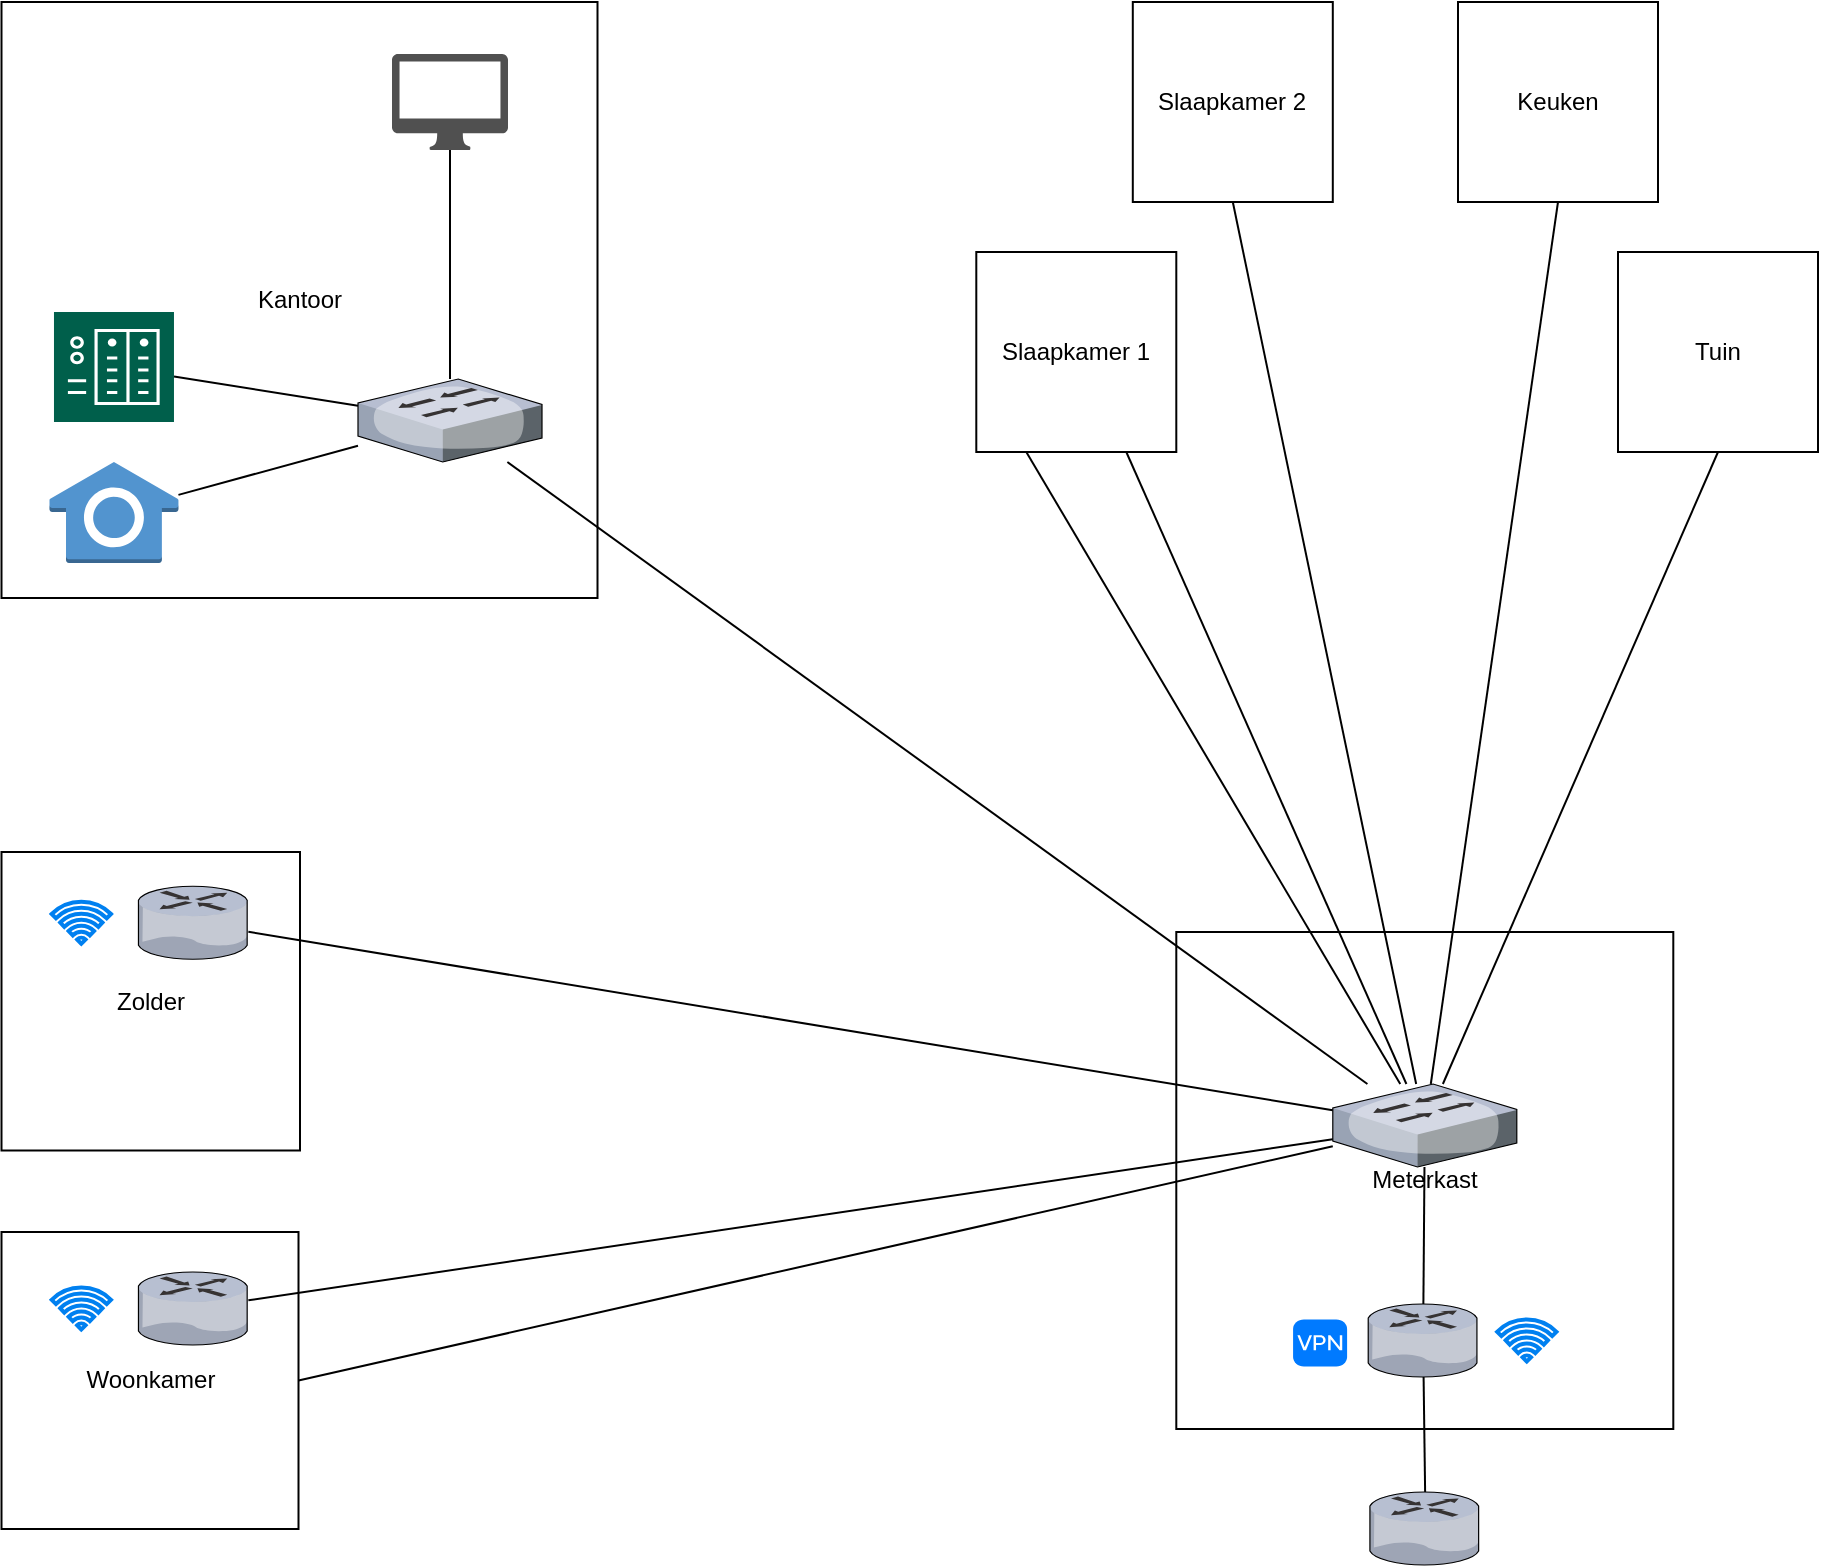 <mxfile version="24.7.7">
  <diagram name="Pagina-1" id="_MS5uMN3BVn3eXZe9uA_">
    <mxGraphModel dx="1363" dy="964" grid="1" gridSize="10" guides="1" tooltips="1" connect="1" arrows="1" fold="1" page="1" pageScale="1" pageWidth="1169" pageHeight="826" math="0" shadow="0">
      <root>
        <mxCell id="0" />
        <mxCell id="1" parent="0" />
        <mxCell id="ksKu6d5S_6dnysmGutsk-37" value="Meterkast" style="whiteSpace=wrap;html=1;aspect=fixed;" vertex="1" parent="1">
          <mxGeometry x="829.15" y="480" width="248.5" height="248.5" as="geometry" />
        </mxCell>
        <mxCell id="ksKu6d5S_6dnysmGutsk-1" value="" style="verticalLabelPosition=bottom;sketch=0;aspect=fixed;html=1;verticalAlign=top;strokeColor=none;align=center;outlineConnect=0;shape=mxgraph.citrix.router;" vertex="1" parent="1">
          <mxGeometry x="925.9" y="760" width="55" height="36.5" as="geometry" />
        </mxCell>
        <mxCell id="ksKu6d5S_6dnysmGutsk-3" value="" style="verticalLabelPosition=bottom;sketch=0;aspect=fixed;html=1;verticalAlign=top;strokeColor=none;align=center;outlineConnect=0;shape=mxgraph.citrix.router;" vertex="1" parent="1">
          <mxGeometry x="925.05" y="666" width="55" height="36.5" as="geometry" />
        </mxCell>
        <mxCell id="ksKu6d5S_6dnysmGutsk-6" value="" style="endArrow=none;html=1;rounded=0;entryX=0.503;entryY=0;entryDx=0;entryDy=0;entryPerimeter=0;" edge="1" parent="1" source="ksKu6d5S_6dnysmGutsk-3" target="ksKu6d5S_6dnysmGutsk-1">
          <mxGeometry width="50" height="50" relative="1" as="geometry">
            <mxPoint x="908" y="477" as="sourcePoint" />
            <mxPoint x="907.681" y="620" as="targetPoint" />
          </mxGeometry>
        </mxCell>
        <mxCell id="ksKu6d5S_6dnysmGutsk-7" value="" style="verticalLabelPosition=bottom;sketch=0;aspect=fixed;html=1;verticalAlign=top;strokeColor=none;align=center;outlineConnect=0;shape=mxgraph.citrix.switch;" vertex="1" parent="1">
          <mxGeometry x="907.4" y="556" width="92" height="41.5" as="geometry" />
        </mxCell>
        <mxCell id="ksKu6d5S_6dnysmGutsk-8" value="" style="endArrow=none;html=1;rounded=0;" edge="1" parent="1" source="ksKu6d5S_6dnysmGutsk-3" target="ksKu6d5S_6dnysmGutsk-7">
          <mxGeometry width="50" height="50" relative="1" as="geometry">
            <mxPoint x="465.9" y="476" as="sourcePoint" />
            <mxPoint x="515.9" y="426" as="targetPoint" />
          </mxGeometry>
        </mxCell>
        <mxCell id="ksKu6d5S_6dnysmGutsk-9" value="Keuken" style="whiteSpace=wrap;html=1;aspect=fixed;" vertex="1" parent="1">
          <mxGeometry x="970" y="15" width="100" height="100" as="geometry" />
        </mxCell>
        <mxCell id="ksKu6d5S_6dnysmGutsk-10" value="Woonkamer" style="whiteSpace=wrap;html=1;aspect=fixed;" vertex="1" parent="1">
          <mxGeometry x="241.75" y="630" width="148.5" height="148.5" as="geometry" />
        </mxCell>
        <mxCell id="ksKu6d5S_6dnysmGutsk-11" value="Slaapkamer 1" style="whiteSpace=wrap;html=1;aspect=fixed;" vertex="1" parent="1">
          <mxGeometry x="729.15" y="140" width="100" height="100" as="geometry" />
        </mxCell>
        <mxCell id="ksKu6d5S_6dnysmGutsk-12" value="Slaapkamer 2" style="whiteSpace=wrap;html=1;aspect=fixed;" vertex="1" parent="1">
          <mxGeometry x="807.4" y="15" width="100" height="100" as="geometry" />
        </mxCell>
        <mxCell id="ksKu6d5S_6dnysmGutsk-13" value="Kantoor" style="whiteSpace=wrap;html=1;aspect=fixed;" vertex="1" parent="1">
          <mxGeometry x="241.75" y="15" width="298" height="298" as="geometry" />
        </mxCell>
        <mxCell id="ksKu6d5S_6dnysmGutsk-15" value="" style="endArrow=none;html=1;rounded=0;exitX=0.5;exitY=1;exitDx=0;exitDy=0;" edge="1" parent="1" source="ksKu6d5S_6dnysmGutsk-9" target="ksKu6d5S_6dnysmGutsk-7">
          <mxGeometry width="50" height="50" relative="1" as="geometry">
            <mxPoint x="466.75" y="455" as="sourcePoint" />
            <mxPoint x="516.75" y="405" as="targetPoint" />
          </mxGeometry>
        </mxCell>
        <mxCell id="ksKu6d5S_6dnysmGutsk-16" value="" style="endArrow=none;html=1;rounded=0;exitX=1;exitY=0.5;exitDx=0;exitDy=0;" edge="1" parent="1" source="ksKu6d5S_6dnysmGutsk-10" target="ksKu6d5S_6dnysmGutsk-7">
          <mxGeometry width="50" height="50" relative="1" as="geometry">
            <mxPoint x="250" y="697" as="sourcePoint" />
            <mxPoint x="872" y="412" as="targetPoint" />
          </mxGeometry>
        </mxCell>
        <mxCell id="ksKu6d5S_6dnysmGutsk-17" value="" style="endArrow=none;html=1;rounded=0;" edge="1" parent="1" source="ksKu6d5S_6dnysmGutsk-33" target="ksKu6d5S_6dnysmGutsk-7">
          <mxGeometry width="50" height="50" relative="1" as="geometry">
            <mxPoint x="250" y="590" as="sourcePoint" />
            <mxPoint x="872" y="404" as="targetPoint" />
          </mxGeometry>
        </mxCell>
        <mxCell id="ksKu6d5S_6dnysmGutsk-18" value="" style="endArrow=none;html=1;rounded=0;exitX=0.25;exitY=1;exitDx=0;exitDy=0;" edge="1" parent="1" source="ksKu6d5S_6dnysmGutsk-11" target="ksKu6d5S_6dnysmGutsk-7">
          <mxGeometry width="50" height="50" relative="1" as="geometry">
            <mxPoint x="296.75" y="560" as="sourcePoint" />
            <mxPoint x="918.75" y="398" as="targetPoint" />
          </mxGeometry>
        </mxCell>
        <mxCell id="ksKu6d5S_6dnysmGutsk-19" value="" style="endArrow=none;html=1;rounded=0;exitX=0.5;exitY=1;exitDx=0;exitDy=0;" edge="1" parent="1" source="ksKu6d5S_6dnysmGutsk-12" target="ksKu6d5S_6dnysmGutsk-7">
          <mxGeometry width="50" height="50" relative="1" as="geometry">
            <mxPoint x="296.75" y="457" as="sourcePoint" />
            <mxPoint x="918.75" y="391" as="targetPoint" />
          </mxGeometry>
        </mxCell>
        <mxCell id="ksKu6d5S_6dnysmGutsk-20" value="" style="endArrow=none;html=1;rounded=0;" edge="1" parent="1" source="ksKu6d5S_6dnysmGutsk-23" target="ksKu6d5S_6dnysmGutsk-7">
          <mxGeometry width="50" height="50" relative="1" as="geometry">
            <mxPoint x="460" y="250" as="sourcePoint" />
            <mxPoint x="872" y="387" as="targetPoint" />
          </mxGeometry>
        </mxCell>
        <mxCell id="ksKu6d5S_6dnysmGutsk-21" value="Zolder" style="whiteSpace=wrap;html=1;aspect=fixed;" vertex="1" parent="1">
          <mxGeometry x="241.75" y="440" width="149.25" height="149.25" as="geometry" />
        </mxCell>
        <mxCell id="ksKu6d5S_6dnysmGutsk-22" value="" style="endArrow=none;html=1;rounded=0;" edge="1" parent="1" source="ksKu6d5S_6dnysmGutsk-32" target="ksKu6d5S_6dnysmGutsk-7">
          <mxGeometry width="50" height="50" relative="1" as="geometry">
            <mxPoint x="250" y="200" as="sourcePoint" />
            <mxPoint x="872" y="378" as="targetPoint" />
          </mxGeometry>
        </mxCell>
        <mxCell id="ksKu6d5S_6dnysmGutsk-23" value="" style="verticalLabelPosition=bottom;sketch=0;aspect=fixed;html=1;verticalAlign=top;strokeColor=none;align=center;outlineConnect=0;shape=mxgraph.citrix.switch;" vertex="1" parent="1">
          <mxGeometry x="420" y="203.5" width="92" height="41.5" as="geometry" />
        </mxCell>
        <mxCell id="ksKu6d5S_6dnysmGutsk-25" value="" style="sketch=0;pointerEvents=1;shadow=0;dashed=0;html=1;strokeColor=none;fillColor=#005F4B;labelPosition=center;verticalLabelPosition=bottom;verticalAlign=top;align=center;outlineConnect=0;shape=mxgraph.veeam2.nas;" vertex="1" parent="1">
          <mxGeometry x="267.99" y="170" width="60" height="55" as="geometry" />
        </mxCell>
        <mxCell id="ksKu6d5S_6dnysmGutsk-26" value="" style="endArrow=none;html=1;rounded=0;" edge="1" parent="1" source="ksKu6d5S_6dnysmGutsk-23" target="ksKu6d5S_6dnysmGutsk-25">
          <mxGeometry width="50" height="50" relative="1" as="geometry">
            <mxPoint x="225.75" y="545" as="sourcePoint" />
            <mxPoint x="275.75" y="495" as="targetPoint" />
          </mxGeometry>
        </mxCell>
        <mxCell id="ksKu6d5S_6dnysmGutsk-27" value="" style="outlineConnect=0;dashed=0;verticalLabelPosition=bottom;verticalAlign=top;align=center;html=1;shape=mxgraph.aws3.alexa_smart_home_skill;fillColor=#5294CF;gradientColor=none;" vertex="1" parent="1">
          <mxGeometry x="265.75" y="245" width="64.47" height="50.5" as="geometry" />
        </mxCell>
        <mxCell id="ksKu6d5S_6dnysmGutsk-28" value="" style="endArrow=none;html=1;rounded=0;" edge="1" parent="1" source="ksKu6d5S_6dnysmGutsk-27" target="ksKu6d5S_6dnysmGutsk-23">
          <mxGeometry width="50" height="50" relative="1" as="geometry">
            <mxPoint x="225.75" y="545" as="sourcePoint" />
            <mxPoint x="275.75" y="495" as="targetPoint" />
          </mxGeometry>
        </mxCell>
        <mxCell id="ksKu6d5S_6dnysmGutsk-29" value="" style="html=1;verticalLabelPosition=bottom;align=center;labelBackgroundColor=#ffffff;verticalAlign=top;strokeWidth=2;strokeColor=#0080F0;shadow=0;dashed=0;shape=mxgraph.ios7.icons.wifi;pointerEvents=1" vertex="1" parent="1">
          <mxGeometry x="266.82" y="464.87" width="29.7" height="21" as="geometry" />
        </mxCell>
        <mxCell id="ksKu6d5S_6dnysmGutsk-30" value="" style="html=1;verticalLabelPosition=bottom;align=center;labelBackgroundColor=#ffffff;verticalAlign=top;strokeWidth=2;strokeColor=#0080F0;shadow=0;dashed=0;shape=mxgraph.ios7.icons.wifi;pointerEvents=1" vertex="1" parent="1">
          <mxGeometry x="989.55" y="673.75" width="29.7" height="21" as="geometry" />
        </mxCell>
        <mxCell id="ksKu6d5S_6dnysmGutsk-31" value="" style="html=1;verticalLabelPosition=bottom;align=center;labelBackgroundColor=#ffffff;verticalAlign=top;strokeWidth=2;strokeColor=#0080F0;shadow=0;dashed=0;shape=mxgraph.ios7.icons.wifi;pointerEvents=1" vertex="1" parent="1">
          <mxGeometry x="266.82" y="657.75" width="29.7" height="21" as="geometry" />
        </mxCell>
        <mxCell id="ksKu6d5S_6dnysmGutsk-32" value="" style="verticalLabelPosition=bottom;sketch=0;aspect=fixed;html=1;verticalAlign=top;strokeColor=none;align=center;outlineConnect=0;shape=mxgraph.citrix.router;" vertex="1" parent="1">
          <mxGeometry x="310.17" y="457.12" width="55" height="36.5" as="geometry" />
        </mxCell>
        <mxCell id="ksKu6d5S_6dnysmGutsk-33" value="" style="verticalLabelPosition=bottom;sketch=0;aspect=fixed;html=1;verticalAlign=top;strokeColor=none;align=center;outlineConnect=0;shape=mxgraph.citrix.router;" vertex="1" parent="1">
          <mxGeometry x="310.17" y="650" width="55" height="36.5" as="geometry" />
        </mxCell>
        <mxCell id="ksKu6d5S_6dnysmGutsk-36" value="" style="html=1;strokeWidth=1;shadow=0;dashed=0;shape=mxgraph.ios7.misc.vpn;fillColor=#007AFF;strokeColor=none;buttonText=;strokeColor2=#222222;fontColor=#222222;fontSize=8;verticalLabelPosition=bottom;verticalAlign=top;align=center;sketch=0;" vertex="1" parent="1">
          <mxGeometry x="887.54" y="673.75" width="27.01" height="23.5" as="geometry" />
        </mxCell>
        <mxCell id="ksKu6d5S_6dnysmGutsk-38" value="" style="sketch=0;pointerEvents=1;shadow=0;dashed=0;html=1;strokeColor=none;fillColor=#505050;labelPosition=center;verticalLabelPosition=bottom;verticalAlign=top;outlineConnect=0;align=center;shape=mxgraph.office.devices.mac_client;" vertex="1" parent="1">
          <mxGeometry x="437" y="41" width="58" height="48" as="geometry" />
        </mxCell>
        <mxCell id="ksKu6d5S_6dnysmGutsk-39" value="" style="endArrow=none;html=1;rounded=0;" edge="1" parent="1" source="ksKu6d5S_6dnysmGutsk-23" target="ksKu6d5S_6dnysmGutsk-38">
          <mxGeometry width="50" height="50" relative="1" as="geometry">
            <mxPoint x="670" y="430" as="sourcePoint" />
            <mxPoint x="720" y="380" as="targetPoint" />
          </mxGeometry>
        </mxCell>
        <mxCell id="ksKu6d5S_6dnysmGutsk-40" value="Tuin" style="whiteSpace=wrap;html=1;aspect=fixed;" vertex="1" parent="1">
          <mxGeometry x="1050" y="140" width="100" height="100" as="geometry" />
        </mxCell>
        <mxCell id="ksKu6d5S_6dnysmGutsk-41" value="" style="endArrow=none;html=1;rounded=0;exitX=0.5;exitY=1;exitDx=0;exitDy=0;" edge="1" parent="1" source="ksKu6d5S_6dnysmGutsk-40" target="ksKu6d5S_6dnysmGutsk-7">
          <mxGeometry width="50" height="50" relative="1" as="geometry">
            <mxPoint x="1030" y="125" as="sourcePoint" />
            <mxPoint x="1060" y="420" as="targetPoint" />
          </mxGeometry>
        </mxCell>
        <mxCell id="ksKu6d5S_6dnysmGutsk-42" value="" style="endArrow=none;html=1;rounded=0;exitX=0.75;exitY=1;exitDx=0;exitDy=0;" edge="1" parent="1" source="ksKu6d5S_6dnysmGutsk-11" target="ksKu6d5S_6dnysmGutsk-7">
          <mxGeometry width="50" height="50" relative="1" as="geometry">
            <mxPoint x="789" y="250" as="sourcePoint" />
            <mxPoint x="830" y="410" as="targetPoint" />
          </mxGeometry>
        </mxCell>
      </root>
    </mxGraphModel>
  </diagram>
</mxfile>
